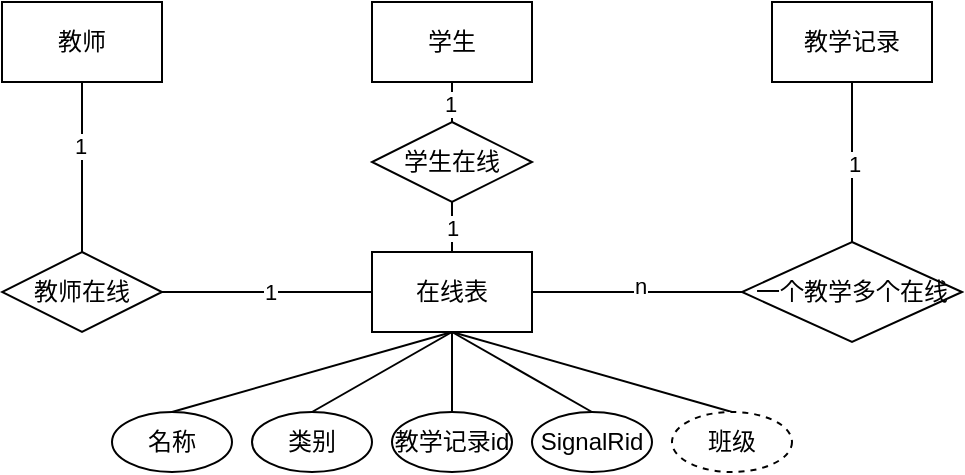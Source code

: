 <mxfile version="17.2.1" type="github">
  <diagram id="cGD2OUfTDpStSXVI_blN" name="Page-1">
    <mxGraphModel dx="946" dy="557" grid="1" gridSize="10" guides="1" tooltips="1" connect="1" arrows="1" fold="1" page="1" pageScale="1" pageWidth="827" pageHeight="1169" math="0" shadow="0">
      <root>
        <mxCell id="0" />
        <mxCell id="1" parent="0" />
        <mxCell id="yTqzBvVl11F59VPy5yfE-1" value="在线表" style="rounded=0;whiteSpace=wrap;html=1;" vertex="1" parent="1">
          <mxGeometry x="185" y="125" width="80" height="40" as="geometry" />
        </mxCell>
        <mxCell id="yTqzBvVl11F59VPy5yfE-2" style="edgeStyle=none;rounded=0;orthogonalLoop=1;jettySize=auto;html=1;exitX=0.5;exitY=0;exitDx=0;exitDy=0;entryX=0.5;entryY=1;entryDx=0;entryDy=0;endArrow=none;endFill=0;" edge="1" parent="1" source="yTqzBvVl11F59VPy5yfE-3" target="yTqzBvVl11F59VPy5yfE-1">
          <mxGeometry relative="1" as="geometry" />
        </mxCell>
        <mxCell id="yTqzBvVl11F59VPy5yfE-3" value="名称" style="ellipse;whiteSpace=wrap;html=1;" vertex="1" parent="1">
          <mxGeometry x="55" y="205" width="60" height="30" as="geometry" />
        </mxCell>
        <mxCell id="yTqzBvVl11F59VPy5yfE-4" style="edgeStyle=none;rounded=0;orthogonalLoop=1;jettySize=auto;html=1;exitX=0.5;exitY=0;exitDx=0;exitDy=0;entryX=0.5;entryY=1;entryDx=0;entryDy=0;endArrow=none;endFill=0;" edge="1" parent="1" source="yTqzBvVl11F59VPy5yfE-5" target="yTqzBvVl11F59VPy5yfE-1">
          <mxGeometry relative="1" as="geometry" />
        </mxCell>
        <mxCell id="yTqzBvVl11F59VPy5yfE-5" value="类别" style="ellipse;whiteSpace=wrap;html=1;" vertex="1" parent="1">
          <mxGeometry x="125" y="205" width="60" height="30" as="geometry" />
        </mxCell>
        <mxCell id="yTqzBvVl11F59VPy5yfE-6" style="edgeStyle=none;rounded=0;orthogonalLoop=1;jettySize=auto;html=1;exitX=0.5;exitY=0;exitDx=0;exitDy=0;endArrow=none;endFill=0;" edge="1" parent="1" source="yTqzBvVl11F59VPy5yfE-7">
          <mxGeometry relative="1" as="geometry">
            <mxPoint x="225" y="165" as="targetPoint" />
          </mxGeometry>
        </mxCell>
        <mxCell id="yTqzBvVl11F59VPy5yfE-7" value="教学记录id" style="ellipse;whiteSpace=wrap;html=1;" vertex="1" parent="1">
          <mxGeometry x="195" y="205" width="60" height="30" as="geometry" />
        </mxCell>
        <mxCell id="yTqzBvVl11F59VPy5yfE-8" style="edgeStyle=none;rounded=0;orthogonalLoop=1;jettySize=auto;html=1;exitX=0.5;exitY=0;exitDx=0;exitDy=0;entryX=0.5;entryY=1;entryDx=0;entryDy=0;endArrow=none;endFill=0;" edge="1" parent="1" source="yTqzBvVl11F59VPy5yfE-9" target="yTqzBvVl11F59VPy5yfE-1">
          <mxGeometry relative="1" as="geometry" />
        </mxCell>
        <mxCell id="yTqzBvVl11F59VPy5yfE-9" value="SignalRid" style="ellipse;whiteSpace=wrap;html=1;" vertex="1" parent="1">
          <mxGeometry x="265" y="205" width="60" height="30" as="geometry" />
        </mxCell>
        <mxCell id="yTqzBvVl11F59VPy5yfE-10" style="edgeStyle=none;rounded=0;orthogonalLoop=1;jettySize=auto;html=1;exitX=0.5;exitY=0;exitDx=0;exitDy=0;endArrow=none;endFill=0;" edge="1" parent="1" source="yTqzBvVl11F59VPy5yfE-11">
          <mxGeometry relative="1" as="geometry">
            <mxPoint x="225" y="165" as="targetPoint" />
          </mxGeometry>
        </mxCell>
        <mxCell id="yTqzBvVl11F59VPy5yfE-11" value="班级" style="ellipse;whiteSpace=wrap;html=1;dashed=1;" vertex="1" parent="1">
          <mxGeometry x="335" y="205" width="60" height="30" as="geometry" />
        </mxCell>
        <mxCell id="yTqzBvVl11F59VPy5yfE-12" style="edgeStyle=none;rounded=0;orthogonalLoop=1;jettySize=auto;html=1;entryX=0.5;entryY=0;entryDx=0;entryDy=0;endArrow=none;endFill=0;" edge="1" parent="1" source="yTqzBvVl11F59VPy5yfE-14" target="yTqzBvVl11F59VPy5yfE-23">
          <mxGeometry relative="1" as="geometry" />
        </mxCell>
        <mxCell id="yTqzBvVl11F59VPy5yfE-13" value="1" style="edgeLabel;html=1;align=center;verticalAlign=middle;resizable=0;points=[];" vertex="1" connectable="0" parent="yTqzBvVl11F59VPy5yfE-12">
          <mxGeometry x="-0.253" y="-1" relative="1" as="geometry">
            <mxPoint as="offset" />
          </mxGeometry>
        </mxCell>
        <mxCell id="yTqzBvVl11F59VPy5yfE-14" value="教师" style="rounded=0;whiteSpace=wrap;html=1;" vertex="1" parent="1">
          <mxGeometry width="80" height="40" as="geometry" />
        </mxCell>
        <mxCell id="yTqzBvVl11F59VPy5yfE-15" style="edgeStyle=none;rounded=0;orthogonalLoop=1;jettySize=auto;html=1;exitX=0.5;exitY=1;exitDx=0;exitDy=0;entryX=0.5;entryY=0;entryDx=0;entryDy=0;endArrow=none;endFill=0;" edge="1" parent="1" source="yTqzBvVl11F59VPy5yfE-17" target="yTqzBvVl11F59VPy5yfE-26">
          <mxGeometry relative="1" as="geometry" />
        </mxCell>
        <mxCell id="yTqzBvVl11F59VPy5yfE-16" value="1" style="edgeLabel;html=1;align=center;verticalAlign=middle;resizable=0;points=[];" vertex="1" connectable="0" parent="yTqzBvVl11F59VPy5yfE-15">
          <mxGeometry x="0.067" y="-1" relative="1" as="geometry">
            <mxPoint as="offset" />
          </mxGeometry>
        </mxCell>
        <mxCell id="yTqzBvVl11F59VPy5yfE-17" value="学生" style="rounded=0;whiteSpace=wrap;html=1;" vertex="1" parent="1">
          <mxGeometry x="185" width="80" height="40" as="geometry" />
        </mxCell>
        <mxCell id="yTqzBvVl11F59VPy5yfE-18" style="edgeStyle=none;rounded=0;orthogonalLoop=1;jettySize=auto;html=1;exitX=0.5;exitY=1;exitDx=0;exitDy=0;endArrow=none;endFill=0;" edge="1" parent="1" source="yTqzBvVl11F59VPy5yfE-20" target="yTqzBvVl11F59VPy5yfE-29">
          <mxGeometry relative="1" as="geometry" />
        </mxCell>
        <mxCell id="yTqzBvVl11F59VPy5yfE-19" value="1" style="edgeLabel;html=1;align=center;verticalAlign=middle;resizable=0;points=[];" vertex="1" connectable="0" parent="yTqzBvVl11F59VPy5yfE-18">
          <mxGeometry x="0.013" y="1" relative="1" as="geometry">
            <mxPoint as="offset" />
          </mxGeometry>
        </mxCell>
        <mxCell id="yTqzBvVl11F59VPy5yfE-20" value="教学记录" style="rounded=0;whiteSpace=wrap;html=1;" vertex="1" parent="1">
          <mxGeometry x="385" width="80" height="40" as="geometry" />
        </mxCell>
        <mxCell id="yTqzBvVl11F59VPy5yfE-21" style="edgeStyle=none;rounded=0;orthogonalLoop=1;jettySize=auto;html=1;entryX=0;entryY=0.5;entryDx=0;entryDy=0;endArrow=none;endFill=0;" edge="1" parent="1" source="yTqzBvVl11F59VPy5yfE-23" target="yTqzBvVl11F59VPy5yfE-1">
          <mxGeometry relative="1" as="geometry" />
        </mxCell>
        <mxCell id="yTqzBvVl11F59VPy5yfE-22" value="1" style="edgeLabel;html=1;align=center;verticalAlign=middle;resizable=0;points=[];" vertex="1" connectable="0" parent="yTqzBvVl11F59VPy5yfE-21">
          <mxGeometry x="0.029" relative="1" as="geometry">
            <mxPoint as="offset" />
          </mxGeometry>
        </mxCell>
        <mxCell id="yTqzBvVl11F59VPy5yfE-23" value="教师在线" style="rhombus;whiteSpace=wrap;html=1;" vertex="1" parent="1">
          <mxGeometry y="125" width="80" height="40" as="geometry" />
        </mxCell>
        <mxCell id="yTqzBvVl11F59VPy5yfE-24" style="edgeStyle=none;rounded=0;orthogonalLoop=1;jettySize=auto;html=1;exitX=0.5;exitY=1;exitDx=0;exitDy=0;entryX=0.5;entryY=0;entryDx=0;entryDy=0;endArrow=none;endFill=0;" edge="1" parent="1" source="yTqzBvVl11F59VPy5yfE-26" target="yTqzBvVl11F59VPy5yfE-1">
          <mxGeometry relative="1" as="geometry" />
        </mxCell>
        <mxCell id="yTqzBvVl11F59VPy5yfE-25" value="1" style="edgeLabel;html=1;align=center;verticalAlign=middle;resizable=0;points=[];" vertex="1" connectable="0" parent="yTqzBvVl11F59VPy5yfE-24">
          <mxGeometry relative="1" as="geometry">
            <mxPoint as="offset" />
          </mxGeometry>
        </mxCell>
        <mxCell id="yTqzBvVl11F59VPy5yfE-26" value="学生在线" style="rhombus;whiteSpace=wrap;html=1;" vertex="1" parent="1">
          <mxGeometry x="185" y="60" width="80" height="40" as="geometry" />
        </mxCell>
        <mxCell id="yTqzBvVl11F59VPy5yfE-27" style="edgeStyle=none;rounded=0;orthogonalLoop=1;jettySize=auto;html=1;exitX=0;exitY=0.5;exitDx=0;exitDy=0;entryX=1;entryY=0.5;entryDx=0;entryDy=0;endArrow=none;endFill=0;" edge="1" parent="1" source="yTqzBvVl11F59VPy5yfE-29" target="yTqzBvVl11F59VPy5yfE-1">
          <mxGeometry relative="1" as="geometry" />
        </mxCell>
        <mxCell id="yTqzBvVl11F59VPy5yfE-28" value="n" style="edgeLabel;html=1;align=center;verticalAlign=middle;resizable=0;points=[];" vertex="1" connectable="0" parent="yTqzBvVl11F59VPy5yfE-27">
          <mxGeometry x="-0.033" y="-3" relative="1" as="geometry">
            <mxPoint as="offset" />
          </mxGeometry>
        </mxCell>
        <mxCell id="yTqzBvVl11F59VPy5yfE-29" value="一个教学多个在线" style="rhombus;whiteSpace=wrap;html=1;" vertex="1" parent="1">
          <mxGeometry x="370" y="120" width="110" height="50" as="geometry" />
        </mxCell>
      </root>
    </mxGraphModel>
  </diagram>
</mxfile>
